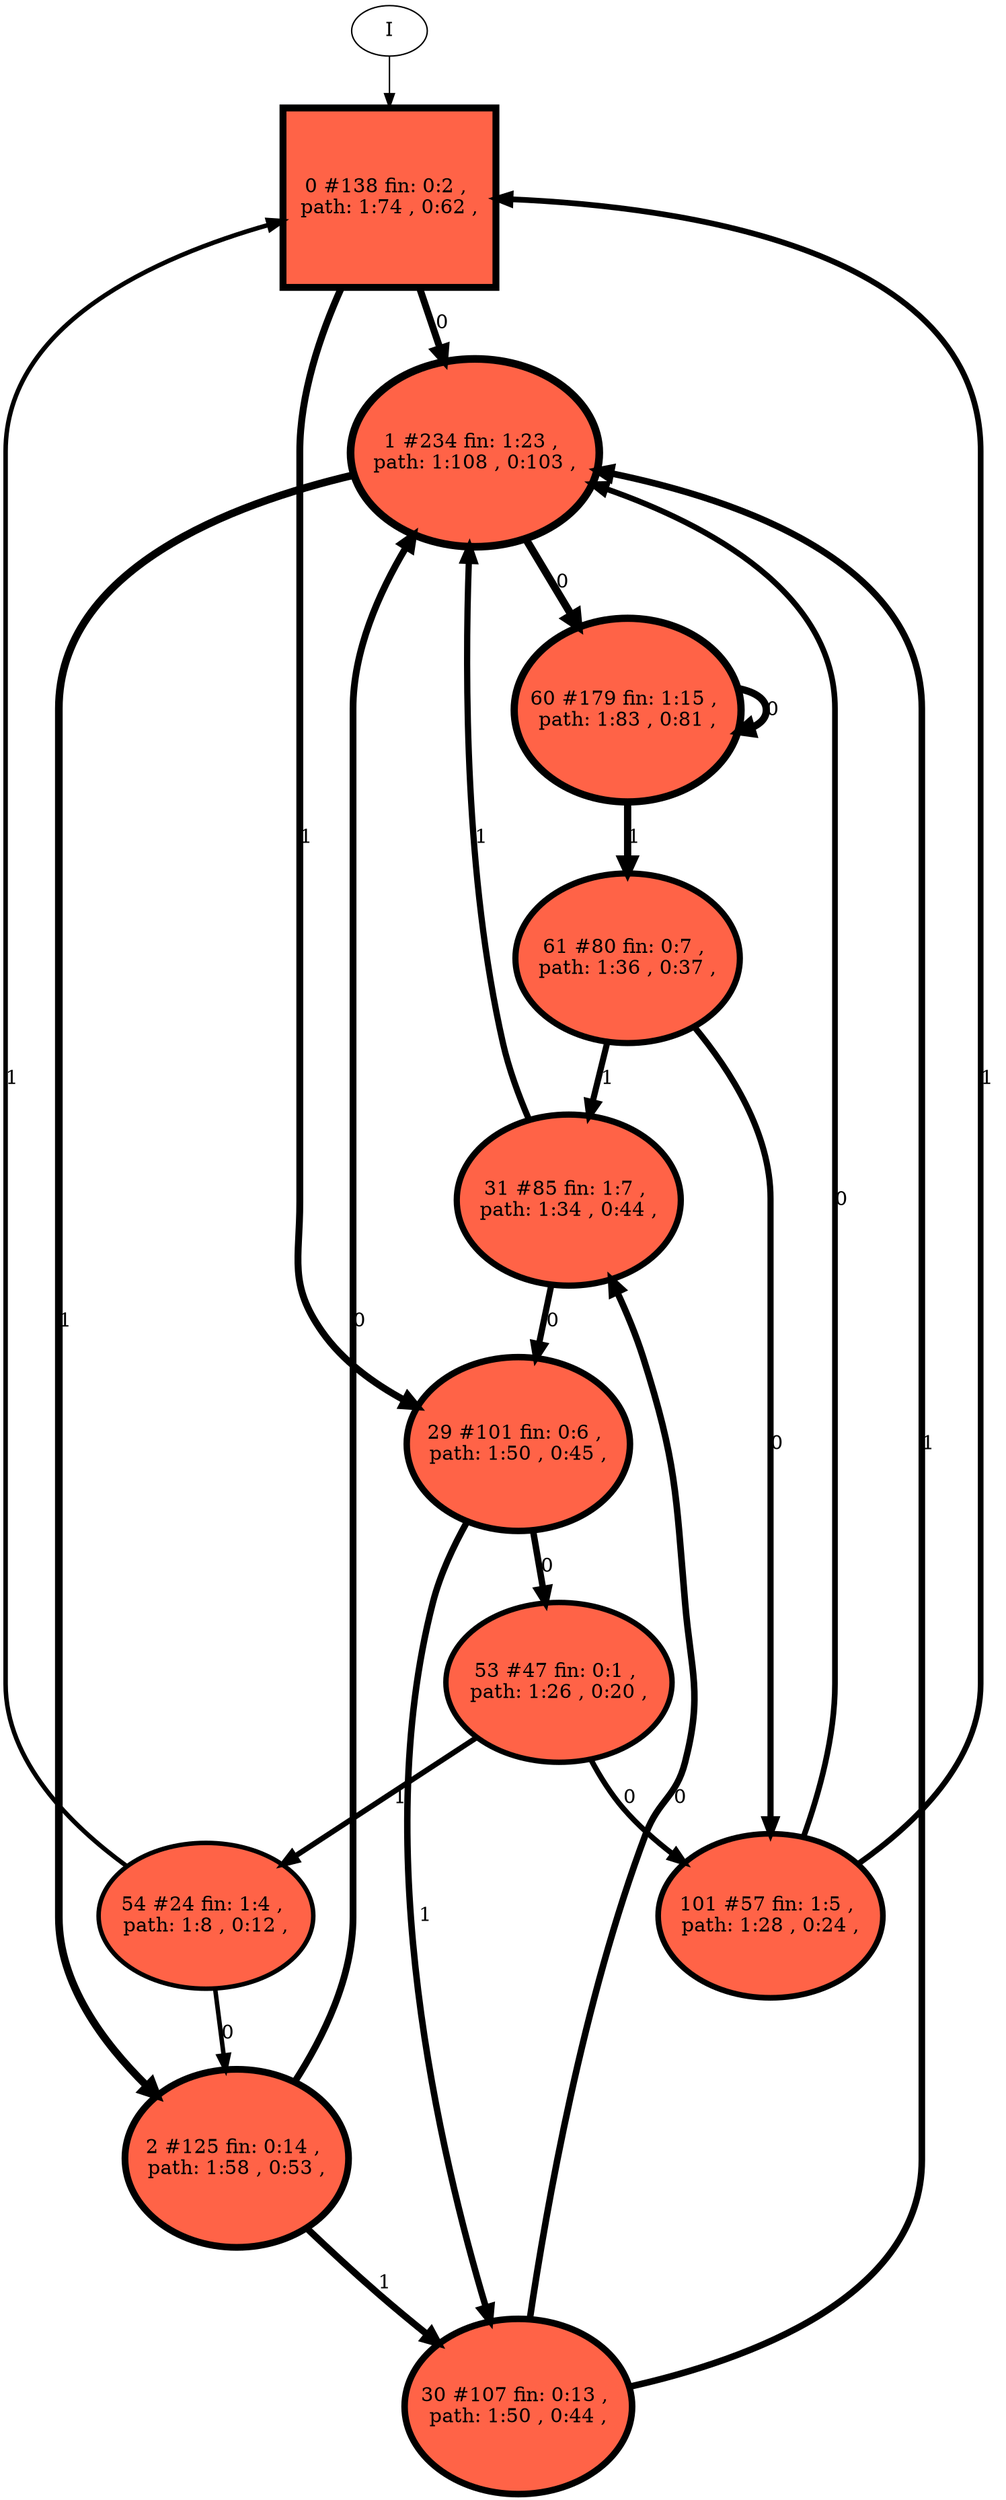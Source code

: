 // produced with flexfringe // 
digraph DFA {
	0 [label="root" shape=box];
		I -> 0;
	0 [ label="0 #138 fin: 0:2 , 
 path: 1:74 , 0:62 , " , style=filled, fillcolor="tomato", width=1.78078, height=1.78078, penwidth=4.93447];
		0 -> 1 [label="0 " , penwidth=4.93447 ];
		0 -> 29 [label="1 " , penwidth=4.93447 ];
	1 [ label="1 #234 fin: 1:23 , 
 path: 1:108 , 0:103 , " , style=filled, fillcolor="tomato", width=1.86557, height=1.86557, penwidth=5.45959];
		1 -> 60 [label="0 " , penwidth=5.45959 ];
		1 -> 2 [label="1 " , penwidth=5.45959 ];
	29 [ label="29 #101 fin: 0:6 , 
 path: 1:50 , 0:45 , " , style=filled, fillcolor="tomato", width=1.72722, height=1.72722, penwidth=4.62497];
		29 -> 53 [label="0 " , penwidth=4.62497 ];
		29 -> 30 [label="1 " , penwidth=4.62497 ];
	60 [ label="60 #179 fin: 1:15 , 
 path: 1:83 , 0:81 , " , style=filled, fillcolor="tomato", width=1.82341, height=1.82341, penwidth=5.19296];
		60 -> 60 [label="0 " , penwidth=5.19296 ];
		60 -> 61 [label="1 " , penwidth=5.19296 ];
	2 [ label="2 #125 fin: 0:14 , 
 path: 1:58 , 0:53 , " , style=filled, fillcolor="tomato", width=1.76409, height=1.76409, penwidth=4.83628];
		2 -> 1 [label="0 " , penwidth=4.83628 ];
		2 -> 30 [label="1 " , penwidth=4.83628 ];
	53 [ label="53 #47 fin: 0:1 , 
 path: 1:26 , 0:20 , " , style=filled, fillcolor="tomato", width=1.58334, height=1.58334, penwidth=3.8712];
		53 -> 101 [label="0 " , penwidth=3.8712 ];
		53 -> 54 [label="1 " , penwidth=3.8712 ];
	30 [ label="30 #107 fin: 0:13 , 
 path: 1:50 , 0:44 , " , style=filled, fillcolor="tomato", width=1.73733, height=1.73733, penwidth=4.68213];
		30 -> 31 [label="0 " , penwidth=4.68213 ];
		30 -> 1 [label="1 " , penwidth=4.68213 ];
	61 [ label="61 #80 fin: 0:7 , 
 path: 1:36 , 0:37 , " , style=filled, fillcolor="tomato", width=1.68537, height=1.68537, penwidth=4.39445];
		61 -> 101 [label="0 " , penwidth=4.39445 ];
		61 -> 31 [label="1 " , penwidth=4.39445 ];
	101 [ label="101 #57 fin: 1:5 , 
 path: 1:28 , 0:24 , " , style=filled, fillcolor="tomato", width=1.62145, height=1.62145, penwidth=4.06044];
		101 -> 1 [label="0 " , penwidth=4.06044 ];
		101 -> 0 [label="1 " , penwidth=4.06044 ];
	54 [ label="54 #24 fin: 1:4 , 
 path: 1:8 , 0:12 , " , style=filled, fillcolor="tomato", width=1.43957, height=1.43957, penwidth=3.21888];
		54 -> 2 [label="0 " , penwidth=3.21888 ];
		54 -> 0 [label="1 " , penwidth=3.21888 ];
	31 [ label="31 #85 fin: 1:7 , 
 path: 1:34 , 0:44 , " , style=filled, fillcolor="tomato", width=1.69641, height=1.69641, penwidth=4.45435];
		31 -> 29 [label="0 " , penwidth=4.45435 ];
		31 -> 1 [label="1 " , penwidth=4.45435 ];
}
